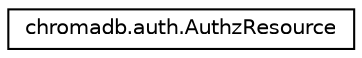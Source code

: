 digraph "Graphical Class Hierarchy"
{
 // LATEX_PDF_SIZE
  edge [fontname="Helvetica",fontsize="10",labelfontname="Helvetica",labelfontsize="10"];
  node [fontname="Helvetica",fontsize="10",shape=record];
  rankdir="LR";
  Node0 [label="chromadb.auth.AuthzResource",height=0.2,width=0.4,color="black", fillcolor="white", style="filled",URL="$classchromadb_1_1auth_1_1AuthzResource.html",tooltip=" "];
}

